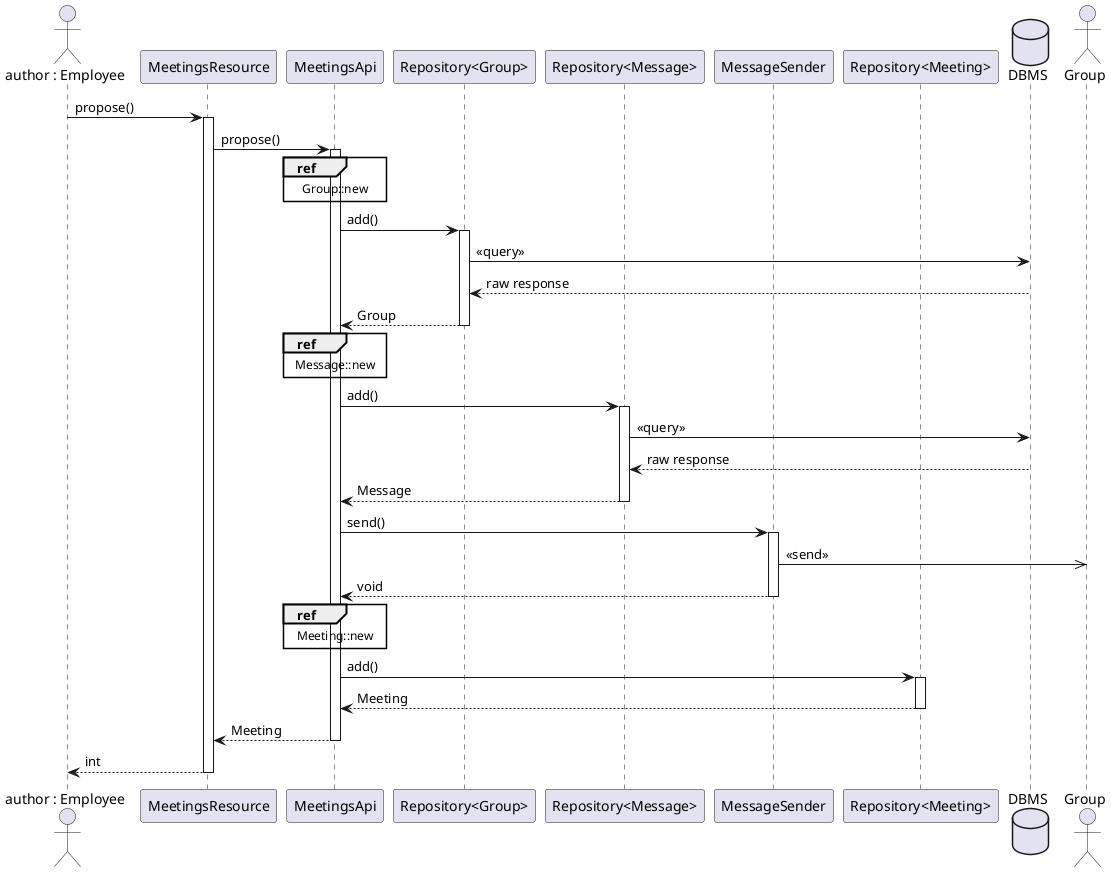 @startuml

actor "author : Employee" as author
participant MeetingsResource as resource
participant MeetingsApi as api
participant "Repository<Group>" as groups
participant "Repository<Message>" as messages
participant MessageSender as sender
participant "Repository<Meeting>" as meetings
database DBMS
actor Group as group

author -> resource : propose()
activate resource

resource -> api : propose()
activate api

''''' create a meeting group
ref over api : Group::new
api -> groups : add()
activate groups
groups -> DBMS : <<query>>
DBMS --> groups : raw response
groups --> api : Group
deactivate groups

''''' create invitation message
ref over api : Message::new
api -> messages : add()
activate messages
messages -> DBMS : <<query>>
DBMS --> messages : raw response
messages --> api : Message
deactivate messages

''''' send a message
api -> sender : send()
activate sender
sender ->> group : <<send>>
sender --> api : void
deactivate sender

''' save meeting entry
ref over api : Meeting::new
api -> meetings : add()
activate meetings
meetings --> api : Meeting
deactivate meetings
api --> resource : Meeting

deactivate api

resource --> author : int

deactivate resource

@enduml